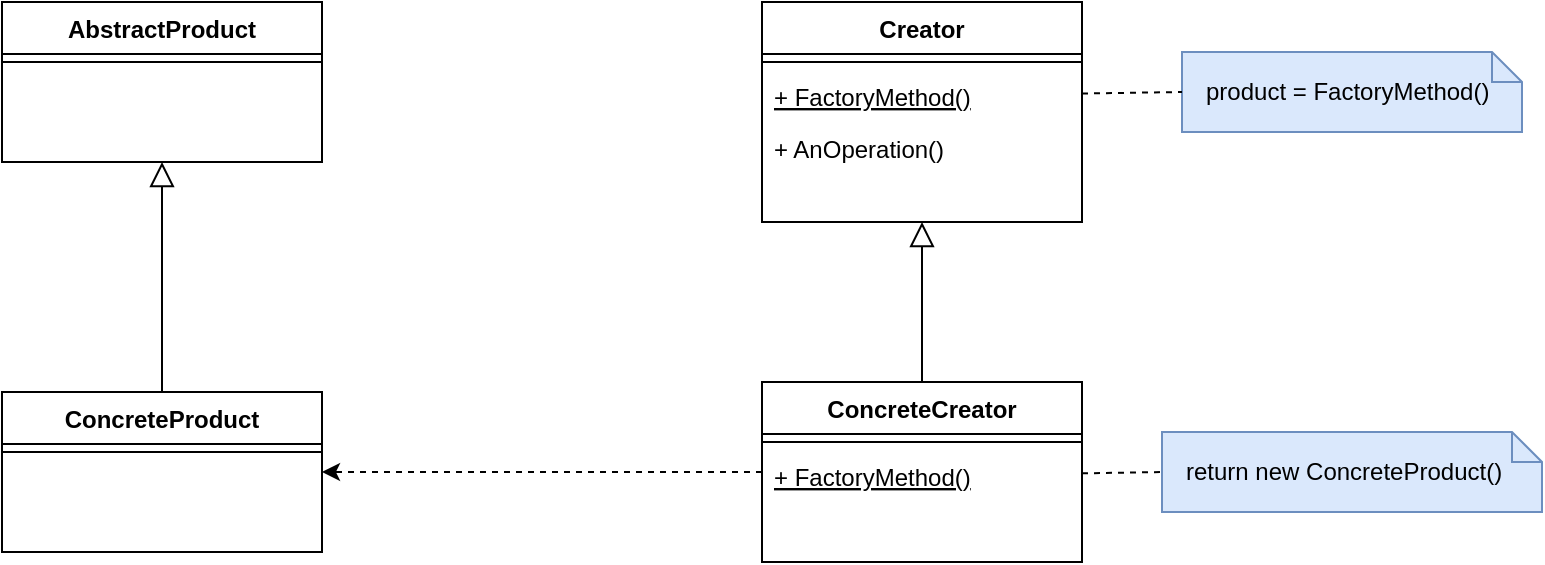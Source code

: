 <mxfile version="13.6.6" type="device"><diagram id="C5RBs43oDa-KdzZeNtuy" name="Page-1"><mxGraphModel dx="1298" dy="785" grid="1" gridSize="10" guides="1" tooltips="1" connect="1" arrows="1" fold="1" page="1" pageScale="1" pageWidth="827" pageHeight="1169" math="0" shadow="0"><root><mxCell id="WIyWlLk6GJQsqaUBKTNV-0"/><mxCell id="WIyWlLk6GJQsqaUBKTNV-1" parent="WIyWlLk6GJQsqaUBKTNV-0"/><mxCell id="JI8do4RIVTdYG_sJH8x3-19" style="edgeStyle=orthogonalEdgeStyle;rounded=0;orthogonalLoop=1;jettySize=auto;html=1;entryX=1;entryY=0.5;entryDx=0;entryDy=0;dashed=1;" edge="1" parent="WIyWlLk6GJQsqaUBKTNV-1" source="JI8do4RIVTdYG_sJH8x3-14" target="JI8do4RIVTdYG_sJH8x3-10"><mxGeometry relative="1" as="geometry"/></mxCell><mxCell id="JI8do4RIVTdYG_sJH8x3-22" value="product = FactoryMethod()" style="shape=note;size=15;align=left;spacingLeft=10;html=1;whiteSpace=wrap;fillColor=#dae8fc;strokeColor=#6c8ebf;" vertex="1" parent="WIyWlLk6GJQsqaUBKTNV-1"><mxGeometry x="690" y="195" width="170" height="40" as="geometry"/></mxCell><mxCell id="JI8do4RIVTdYG_sJH8x3-25" value="" style="endArrow=none;dashed=1;html=1;entryX=0;entryY=0.5;entryDx=0;entryDy=0;entryPerimeter=0;" edge="1" parent="WIyWlLk6GJQsqaUBKTNV-1" source="JI8do4RIVTdYG_sJH8x3-4" target="JI8do4RIVTdYG_sJH8x3-22"><mxGeometry width="50" height="50" relative="1" as="geometry"><mxPoint x="650" y="160" as="sourcePoint"/><mxPoint x="700" y="110" as="targetPoint"/></mxGeometry></mxCell><mxCell id="JI8do4RIVTdYG_sJH8x3-26" value="return new ConcreteProduct()" style="shape=note;size=15;align=left;spacingLeft=10;html=1;whiteSpace=wrap;fillColor=#dae8fc;strokeColor=#6c8ebf;" vertex="1" parent="WIyWlLk6GJQsqaUBKTNV-1"><mxGeometry x="680" y="385" width="190" height="40" as="geometry"/></mxCell><mxCell id="JI8do4RIVTdYG_sJH8x3-27" value="" style="endArrow=none;dashed=1;html=1;entryX=0;entryY=0.5;entryDx=0;entryDy=0;entryPerimeter=0;" edge="1" parent="WIyWlLk6GJQsqaUBKTNV-1" source="JI8do4RIVTdYG_sJH8x3-16" target="JI8do4RIVTdYG_sJH8x3-26"><mxGeometry width="50" height="50" relative="1" as="geometry"><mxPoint x="650" y="222.692" as="sourcePoint"/><mxPoint x="700" y="220" as="targetPoint"/></mxGeometry></mxCell><mxCell id="JI8do4RIVTdYG_sJH8x3-28" value="" style="endArrow=block;endSize=10;endFill=0;shadow=0;strokeWidth=1;rounded=0;edgeStyle=elbowEdgeStyle;elbow=vertical;exitX=0.5;exitY=0;exitDx=0;exitDy=0;" edge="1" parent="WIyWlLk6GJQsqaUBKTNV-1" source="JI8do4RIVTdYG_sJH8x3-14"><mxGeometry width="160" relative="1" as="geometry"><mxPoint x="670" y="382" as="sourcePoint"/><mxPoint x="560" y="280" as="targetPoint"/></mxGeometry></mxCell><mxCell id="JI8do4RIVTdYG_sJH8x3-29" value="" style="endArrow=block;endSize=10;endFill=0;shadow=0;strokeWidth=1;rounded=0;edgeStyle=elbowEdgeStyle;elbow=vertical;exitX=0.5;exitY=0;exitDx=0;exitDy=0;entryX=0.5;entryY=1;entryDx=0;entryDy=0;" edge="1" parent="WIyWlLk6GJQsqaUBKTNV-1" source="JI8do4RIVTdYG_sJH8x3-10" target="JI8do4RIVTdYG_sJH8x3-6"><mxGeometry width="160" relative="1" as="geometry"><mxPoint x="139.5" y="390" as="sourcePoint"/><mxPoint x="139.5" y="310" as="targetPoint"/></mxGeometry></mxCell><mxCell id="JI8do4RIVTdYG_sJH8x3-0" value="Creator" style="swimlane;fontStyle=1;align=center;verticalAlign=top;childLayout=stackLayout;horizontal=1;startSize=26;horizontalStack=0;resizeParent=1;resizeLast=0;collapsible=1;marginBottom=0;rounded=0;shadow=0;strokeWidth=1;" vertex="1" parent="WIyWlLk6GJQsqaUBKTNV-1"><mxGeometry x="480" y="170" width="160" height="110" as="geometry"><mxRectangle x="130" y="380" width="160" height="26" as="alternateBounds"/></mxGeometry></mxCell><mxCell id="JI8do4RIVTdYG_sJH8x3-3" value="" style="line;html=1;strokeWidth=1;align=left;verticalAlign=middle;spacingTop=-1;spacingLeft=3;spacingRight=3;rotatable=0;labelPosition=right;points=[];portConstraint=eastwest;" vertex="1" parent="JI8do4RIVTdYG_sJH8x3-0"><mxGeometry y="26" width="160" height="8" as="geometry"/></mxCell><mxCell id="JI8do4RIVTdYG_sJH8x3-4" value="+ FactoryMethod()" style="text;align=left;verticalAlign=top;spacingLeft=4;spacingRight=4;overflow=hidden;rotatable=0;points=[[0,0.5],[1,0.5]];portConstraint=eastwest;fontStyle=4" vertex="1" parent="JI8do4RIVTdYG_sJH8x3-0"><mxGeometry y="34" width="160" height="26" as="geometry"/></mxCell><mxCell id="JI8do4RIVTdYG_sJH8x3-5" value="+ AnOperation()" style="text;align=left;verticalAlign=top;spacingLeft=4;spacingRight=4;overflow=hidden;rotatable=0;points=[[0,0.5],[1,0.5]];portConstraint=eastwest;" vertex="1" parent="JI8do4RIVTdYG_sJH8x3-0"><mxGeometry y="60" width="160" height="26" as="geometry"/></mxCell><mxCell id="JI8do4RIVTdYG_sJH8x3-14" value="ConcreteCreator" style="swimlane;fontStyle=1;align=center;verticalAlign=top;childLayout=stackLayout;horizontal=1;startSize=26;horizontalStack=0;resizeParent=1;resizeLast=0;collapsible=1;marginBottom=0;rounded=0;shadow=0;strokeWidth=1;" vertex="1" parent="WIyWlLk6GJQsqaUBKTNV-1"><mxGeometry x="480" y="360" width="160" height="90" as="geometry"><mxRectangle x="130" y="380" width="160" height="26" as="alternateBounds"/></mxGeometry></mxCell><mxCell id="JI8do4RIVTdYG_sJH8x3-15" value="" style="line;html=1;strokeWidth=1;align=left;verticalAlign=middle;spacingTop=-1;spacingLeft=3;spacingRight=3;rotatable=0;labelPosition=right;points=[];portConstraint=eastwest;" vertex="1" parent="JI8do4RIVTdYG_sJH8x3-14"><mxGeometry y="26" width="160" height="8" as="geometry"/></mxCell><mxCell id="JI8do4RIVTdYG_sJH8x3-16" value="+ FactoryMethod()" style="text;align=left;verticalAlign=top;spacingLeft=4;spacingRight=4;overflow=hidden;rotatable=0;points=[[0,0.5],[1,0.5]];portConstraint=eastwest;fontStyle=4" vertex="1" parent="JI8do4RIVTdYG_sJH8x3-14"><mxGeometry y="34" width="160" height="26" as="geometry"/></mxCell><mxCell id="JI8do4RIVTdYG_sJH8x3-6" value="AbstractProduct" style="swimlane;fontStyle=1;align=center;verticalAlign=top;childLayout=stackLayout;horizontal=1;startSize=26;horizontalStack=0;resizeParent=1;resizeLast=0;collapsible=1;marginBottom=0;rounded=0;shadow=0;strokeWidth=1;" vertex="1" parent="WIyWlLk6GJQsqaUBKTNV-1"><mxGeometry x="100" y="170" width="160" height="80" as="geometry"><mxRectangle x="130" y="380" width="160" height="26" as="alternateBounds"/></mxGeometry></mxCell><mxCell id="JI8do4RIVTdYG_sJH8x3-7" value="" style="line;html=1;strokeWidth=1;align=left;verticalAlign=middle;spacingTop=-1;spacingLeft=3;spacingRight=3;rotatable=0;labelPosition=right;points=[];portConstraint=eastwest;" vertex="1" parent="JI8do4RIVTdYG_sJH8x3-6"><mxGeometry y="26" width="160" height="8" as="geometry"/></mxCell><mxCell id="JI8do4RIVTdYG_sJH8x3-10" value="ConcreteProduct" style="swimlane;fontStyle=1;align=center;verticalAlign=top;childLayout=stackLayout;horizontal=1;startSize=26;horizontalStack=0;resizeParent=1;resizeLast=0;collapsible=1;marginBottom=0;rounded=0;shadow=0;strokeWidth=1;" vertex="1" parent="WIyWlLk6GJQsqaUBKTNV-1"><mxGeometry x="100" y="365" width="160" height="80" as="geometry"><mxRectangle x="130" y="380" width="160" height="26" as="alternateBounds"/></mxGeometry></mxCell><mxCell id="JI8do4RIVTdYG_sJH8x3-11" value="" style="line;html=1;strokeWidth=1;align=left;verticalAlign=middle;spacingTop=-1;spacingLeft=3;spacingRight=3;rotatable=0;labelPosition=right;points=[];portConstraint=eastwest;" vertex="1" parent="JI8do4RIVTdYG_sJH8x3-10"><mxGeometry y="26" width="160" height="8" as="geometry"/></mxCell></root></mxGraphModel></diagram></mxfile>